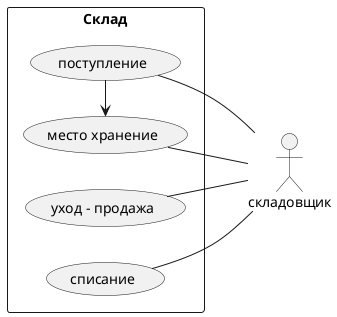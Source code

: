@startuml "Поликлиника диаграмма системы"
left to right direction
skinparam packageStyle rect
actor складовщик
rectangle Склад {
(поступление) -- складовщик
(место хранение) -- складовщик
(место хранение) <- (поступление)
складовщик -- (уход - продажа)
складовщик -- (списание)

}
@enduml